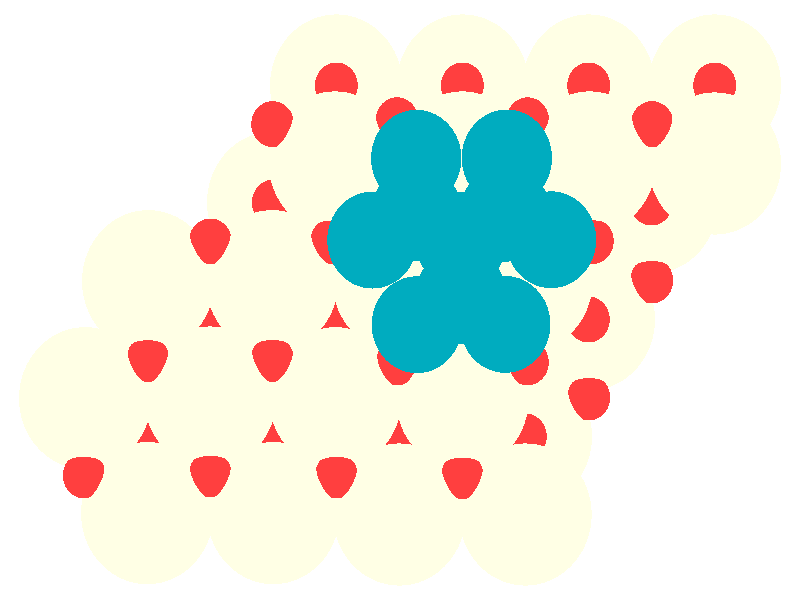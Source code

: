 #include "colors.inc"
#include "finish.inc"

global_settings {assumed_gamma 1 max_trace_level 6}
background {color White}
camera {orthographic
  right -24.63*x up 17.23*y
  direction 1.00*z
  location <0,0,50.00> look_at <0,0,0>}
light_source {<  2.00,   3.00,  40.00> color White
  area_light <0.70, 0, 0>, <0, 0.70, 0>, 3, 3
  adaptive 1 jitter}

#declare simple = finish {phong 0.7}
#declare pale = finish {ambient .5 diffuse .85 roughness .001 specular 0.200 }
#declare intermediate = finish {ambient 0.3 diffuse 0.6 specular 0.10 roughness 0.04 }
#declare vmd = finish {ambient .0 diffuse .65 phong 0.1 phong_size 40. specular 0.500 }
#declare jmol = finish {ambient .2 diffuse .6 specular 1 roughness .001 metallic}
#declare ase2 = finish {ambient 0.05 brilliance 3 diffuse 0.6 metallic specular 0.70 roughness 0.04 reflection 0.15}
#declare ase3 = finish {ambient .15 brilliance 2 diffuse .6 metallic specular 1. roughness .001 reflection .0}
#declare glass = finish {ambient .05 diffuse .3 specular 1. roughness .001}
#declare glass2 = finish {ambient .0 diffuse .3 specular 1. reflection .25 roughness .001}
#declare Rcell = 0.020;
#declare Rbond = 0.100;

#macro atom(LOC, R, COL, TRANS, FIN)
  sphere{LOC, R texture{pigment{color COL transmit TRANS} finish{FIN}}}
#end
#macro constrain(LOC, R, COL, TRANS FIN)
union{torus{R, Rcell rotate 45*z texture{pigment{color COL transmit TRANS} finish{FIN}}}
      torus{R, Rcell rotate -45*z texture{pigment{color COL transmit TRANS} finish{FIN}}}
      translate LOC}
#end

atom(< -1.96,   6.16,  -9.91>, 2.04, rgb <1.00, 1.00, 0.78>, 0.0, ase3) // #0 
atom(<  3.87,  -3.92,  -9.91>, 2.04, rgb <1.00, 1.00, 0.78>, 0.0, ase3) // #1 
atom(< -5.84,  -0.56,  -9.91>, 2.04, rgb <1.00, 1.00, 0.78>, 0.0, ase3) // #2 
atom(<  5.81,  -0.56,  -9.91>, 2.04, rgb <1.00, 1.00, 0.78>, 0.0, ase3) // #3 
atom(<  1.93,   6.16,  -9.91>, 2.04, rgb <1.00, 1.00, 0.78>, 0.0, ase3) // #4 
atom(<  7.75,   2.80,  -9.91>, 2.04, rgb <1.00, 1.00, 0.78>, 0.0, ase3) // #5 
atom(< -1.96,  -0.56,  -9.91>, 2.04, rgb <1.00, 1.00, 0.78>, 0.0, ase3) // #6 
atom(<  9.69,   6.16,  -9.91>, 2.04, rgb <1.00, 1.00, 0.78>, 0.0, ase3) // #7 
atom(<  5.81,   6.16,  -9.91>, 2.04, rgb <1.00, 1.00, 0.78>, 0.0, ase3) // #8 
atom(< -0.02,  -3.92,  -9.91>, 2.04, rgb <1.00, 1.00, 0.78>, 0.0, ase3) // #9 
atom(<  1.93,  -0.56,  -9.91>, 2.04, rgb <1.00, 1.00, 0.78>, 0.0, ase3) // #10 
atom(< -0.02,   2.80,  -9.91>, 2.04, rgb <1.00, 1.00, 0.78>, 0.0, ase3) // #11 
atom(< -7.78,  -3.92,  -9.91>, 2.04, rgb <1.00, 1.00, 0.78>, 0.0, ase3) // #12 
atom(<  3.87,   2.80,  -9.91>, 2.04, rgb <1.00, 1.00, 0.78>, 0.0, ase3) // #13 
atom(< -3.90,   2.80,  -9.91>, 2.04, rgb <1.00, 1.00, 0.78>, 0.0, ase3) // #14 
atom(< -3.90,  -3.92,  -9.91>, 2.04, rgb <1.00, 1.00, 0.78>, 0.0, ase3) // #15 
atom(< -3.90,  -6.12,  -6.79>, 2.04, rgb <1.00, 1.00, 0.78>, 0.0, ase3) // #16 
atom(<  3.89,   0.55,  -6.84>, 2.04, rgb <1.00, 1.00, 0.78>, 0.0, ase3) // #17 
atom(< -1.99,  -2.82,  -6.79>, 2.04, rgb <1.00, 1.00, 0.78>, 0.0, ase3) // #18 
atom(< -0.02,  -6.16,  -6.81>, 2.04, rgb <1.00, 1.00, 0.78>, 0.0, ase3) // #19 
atom(< -0.04,   0.55,  -6.84>, 2.04, rgb <1.00, 1.00, 0.78>, 0.0, ase3) // #20 
atom(<  1.92,  -2.84,  -6.79>, 2.04, rgb <1.00, 1.00, 0.78>, 0.0, ase3) // #21 
atom(<  1.92,   3.95,  -6.84>, 2.04, rgb <1.00, 1.00, 0.78>, 0.0, ase3) // #22 
atom(< -7.75,   0.54,  -6.79>, 2.04, rgb <1.00, 1.00, 0.78>, 0.0, ase3) // #23 
atom(< -7.78,  -6.12,  -6.79>, 2.04, rgb <1.00, 1.00, 0.78>, 0.0, ase3) // #24 
atom(<  9.69,   3.92,  -6.81>, 2.04, rgb <1.00, 1.00, 0.78>, 0.0, ase3) // #25 
atom(< -5.84,  -2.80,  -6.80>, 2.04, rgb <1.00, 1.00, 0.78>, 0.0, ase3) // #26 
atom(< -9.69,  -2.82,  -6.79>, 2.04, rgb <1.00, 1.00, 0.78>, 0.0, ase3) // #27 
atom(< -3.94,   0.54,  -6.79>, 2.04, rgb <1.00, 1.00, 0.78>, 0.0, ase3) // #28 
atom(<  5.84,   3.95,  -6.79>, 2.04, rgb <1.00, 1.00, 0.78>, 0.0, ase3) // #29 
atom(< -2.00,   3.95,  -6.79>, 2.04, rgb <1.00, 1.00, 0.78>, 0.0, ase3) // #30 
atom(<  3.86,  -6.16,  -6.81>, 2.04, rgb <1.00, 1.00, 0.78>, 0.0, ase3) // #31 
atom(< -1.96,   1.68, -10.70>, 0.66, rgb <1.00, 0.05, 0.05>, 0.0, ase3) // #32 
atom(< -7.78,  -1.68, -10.70>, 0.66, rgb <1.00, 0.05, 0.05>, 0.0, ase3) // #33 
atom(< -0.02,   5.04, -10.70>, 0.66, rgb <1.00, 0.05, 0.05>, 0.0, ase3) // #34 
atom(< -9.72,  -5.04, -10.70>, 0.66, rgb <1.00, 0.05, 0.05>, 0.0, ase3) // #35 
atom(<  3.87,  -1.68, -10.70>, 0.66, rgb <1.00, 0.05, 0.05>, 0.0, ase3) // #36 
atom(< -3.90,   5.04, -10.70>, 0.66, rgb <1.00, 0.05, 0.05>, 0.0, ase3) // #37 
atom(<  1.93,   1.68, -10.70>, 0.66, rgb <1.00, 0.05, 0.05>, 0.0, ase3) // #38 
atom(< -5.84,   1.68, -10.70>, 0.66, rgb <1.00, 0.05, 0.05>, 0.0, ase3) // #39 
atom(< -5.84,  -5.04, -10.70>, 0.66, rgb <1.00, 0.05, 0.05>, 0.0, ase3) // #40 
atom(<  7.75,   5.04, -10.70>, 0.66, rgb <1.00, 0.05, 0.05>, 0.0, ase3) // #41 
atom(< -0.02,  -1.68, -10.70>, 0.66, rgb <1.00, 0.05, 0.05>, 0.0, ase3) // #42 
atom(< -1.96,  -5.04, -10.70>, 0.66, rgb <1.00, 0.05, 0.05>, 0.0, ase3) // #43 
atom(< -3.90,  -1.68, -10.70>, 0.66, rgb <1.00, 0.05, 0.05>, 0.0, ase3) // #44 
atom(<  3.87,   5.04, -10.70>, 0.66, rgb <1.00, 0.05, 0.05>, 0.0, ase3) // #45 
atom(<  5.81,   1.68, -10.70>, 0.66, rgb <1.00, 0.05, 0.05>, 0.0, ase3) // #46 
atom(<  1.93,  -5.04, -10.70>, 0.66, rgb <1.00, 0.05, 0.05>, 0.0, ase3) // #47 
atom(< -3.90,  -6.16,  -9.11>, 0.66, rgb <1.00, 0.05, 0.05>, 0.0, ase3) // #48 
atom(< -1.96,  -2.80,  -9.11>, 0.66, rgb <1.00, 0.05, 0.05>, 0.0, ase3) // #49 
atom(< -0.02,  -6.16,  -9.11>, 0.66, rgb <1.00, 0.05, 0.05>, 0.0, ase3) // #50 
atom(< -3.90,   0.56,  -9.11>, 0.66, rgb <1.00, 0.05, 0.05>, 0.0, ase3) // #51 
atom(< -0.02,   0.56,  -9.11>, 0.66, rgb <1.00, 0.05, 0.05>, 0.0, ase3) // #52 
atom(<  7.75,   0.56,  -9.11>, 0.66, rgb <1.00, 0.05, 0.05>, 0.0, ase3) // #53 
atom(<  1.93,  -2.80,  -9.11>, 0.66, rgb <1.00, 0.05, 0.05>, 0.0, ase3) // #54 
atom(< -5.84,  -2.80,  -9.11>, 0.66, rgb <1.00, 0.05, 0.05>, 0.0, ase3) // #55 
atom(<  5.81,  -2.80,  -9.11>, 0.66, rgb <1.00, 0.05, 0.05>, 0.0, ase3) // #56 
atom(< -7.78,  -6.16,  -9.11>, 0.66, rgb <1.00, 0.05, 0.05>, 0.0, ase3) // #57 
atom(<  3.87,   0.56,  -9.11>, 0.66, rgb <1.00, 0.05, 0.05>, 0.0, ase3) // #58 
atom(<  3.87,  -6.16,  -9.11>, 0.66, rgb <1.00, 0.05, 0.05>, 0.0, ase3) // #59 
atom(<  9.69,   3.92,  -9.11>, 0.66, rgb <1.00, 0.05, 0.05>, 0.0, ase3) // #60 
atom(<  5.81,   3.92,  -9.11>, 0.66, rgb <1.00, 0.05, 0.05>, 0.0, ase3) // #61 
atom(< -1.96,   3.92,  -9.11>, 0.66, rgb <1.00, 0.05, 0.05>, 0.0, ase3) // #62 
atom(<  1.93,   3.92,  -9.11>, 0.66, rgb <1.00, 0.05, 0.05>, 0.0, ase3) // #63 
atom(< -0.02,  -3.92,  -7.61>, 0.66, rgb <1.00, 0.05, 0.05>, 0.0, ase3) // #64 
atom(< -3.90,   2.80,  -7.61>, 0.66, rgb <1.00, 0.05, 0.05>, 0.0, ase3) // #65 
atom(<  9.69,   6.16,  -7.62>, 0.66, rgb <1.00, 0.05, 0.05>, 0.0, ase3) // #66 
atom(<  5.81,   6.16,  -7.61>, 0.66, rgb <1.00, 0.05, 0.05>, 0.0, ase3) // #67 
atom(<  7.74,   2.80,  -7.60>, 0.66, rgb <1.00, 0.05, 0.05>, 0.0, ase3) // #68 
atom(<  1.92,  -0.64,  -7.60>, 0.66, rgb <1.00, 0.05, 0.05>, 0.0, ase3) // #69 
atom(< -1.96,   6.16,  -7.61>, 0.66, rgb <1.00, 0.05, 0.05>, 0.0, ase3) // #70 
atom(< -5.84,  -0.56,  -7.61>, 0.66, rgb <1.00, 0.05, 0.05>, 0.0, ase3) // #71 
atom(< -1.95,  -0.56,  -7.59>, 0.66, rgb <1.00, 0.05, 0.05>, 0.0, ase3) // #72 
atom(< -0.08,   2.84,  -7.60>, 0.66, rgb <1.00, 0.05, 0.05>, 0.0, ase3) // #73 
atom(<  5.80,  -0.56,  -7.59>, 0.66, rgb <1.00, 0.05, 0.05>, 0.0, ase3) // #74 
atom(< -3.90,  -3.92,  -7.61>, 0.66, rgb <1.00, 0.05, 0.05>, 0.0, ase3) // #75 
atom(<  3.93,   2.84,  -7.60>, 0.66, rgb <1.00, 0.05, 0.05>, 0.0, ase3) // #76 
atom(<  1.92,   6.16,  -7.59>, 0.66, rgb <1.00, 0.05, 0.05>, 0.0, ase3) // #77 
atom(< -7.78,  -3.92,  -7.61>, 0.66, rgb <1.00, 0.05, 0.05>, 0.0, ase3) // #78 
atom(<  3.86,  -3.92,  -7.61>, 0.66, rgb <1.00, 0.05, 0.05>, 0.0, ase3) // #79 
atom(< -0.09,   5.16,  -5.92>, 0.66, rgb <1.00, 0.05, 0.05>, 0.0, ase3) // #80 
atom(<  7.76,   5.05,  -6.03>, 0.66, rgb <1.00, 0.05, 0.05>, 0.0, ase3) // #81 
atom(<  3.93,   5.16,  -5.91>, 0.66, rgb <1.00, 0.05, 0.05>, 0.0, ase3) // #82 
atom(< -9.72,  -5.04,  -6.03>, 0.66, rgb <1.00, 0.05, 0.05>, 0.0, ase3) // #83 
atom(< -2.10,   1.69,  -5.92>, 0.66, rgb <1.00, 0.05, 0.05>, 0.0, ase3) // #84 
atom(< -3.93,  -1.69,  -6.03>, 0.66, rgb <1.00, 0.05, 0.05>, 0.0, ase3) // #85 
atom(< -5.84,  -5.01,  -6.03>, 0.66, rgb <1.00, 0.05, 0.05>, 0.0, ase3) // #86 
atom(< -7.76,  -1.70,  -6.03>, 0.66, rgb <1.00, 0.05, 0.05>, 0.0, ase3) // #87 
atom(<  1.92,   1.68,  -6.34>, 0.66, rgb <1.00, 0.05, 0.05>, 0.0, ase3) // #88 
atom(< -0.08,  -1.79,  -5.91>, 0.66, rgb <1.00, 0.05, 0.05>, 0.0, ase3) // #89 
atom(< -1.96,  -5.04,  -6.03>, 0.66, rgb <1.00, 0.05, 0.05>, 0.0, ase3) // #90 
atom(< -5.84,   1.68,  -6.03>, 0.66, rgb <1.00, 0.05, 0.05>, 0.0, ase3) // #91 
atom(<  5.92,   1.69,  -5.90>, 0.66, rgb <1.00, 0.05, 0.05>, 0.0, ase3) // #92 
atom(<  3.92,  -1.79,  -5.91>, 0.66, rgb <1.00, 0.05, 0.05>, 0.0, ase3) // #93 
atom(<  1.92,  -5.06,  -6.04>, 0.66, rgb <1.00, 0.05, 0.05>, 0.0, ase3) // #94 
atom(< -3.92,   5.05,  -6.04>, 0.66, rgb <1.00, 0.05, 0.05>, 0.0, ase3) // #95 
atom(<  0.52,  -0.71,  -4.23>, 1.39, rgb <0.00, 0.41, 0.52>, 0.0, ase3) // #96 
atom(<  3.24,   2.49,  -2.13>, 1.39, rgb <0.00, 0.41, 0.52>, 0.0, ase3) // #97 
atom(<  1.89,   1.70,  -4.30>, 1.39, rgb <0.00, 0.41, 0.52>, 0.0, ase3) // #98 
atom(<  0.51,   2.50,  -2.13>, 1.39, rgb <0.00, 0.41, 0.52>, 0.0, ase3) // #99 
atom(<  4.65,   1.73,  -4.24>, 1.39, rgb <0.00, 0.41, 0.52>, 0.0, ase3) // #100 
atom(< -0.85,   1.72,  -4.24>, 1.39, rgb <0.00, 0.41, 0.52>, 0.0, ase3) // #101 
atom(<  3.29,   4.08,  -4.24>, 1.39, rgb <0.00, 0.41, 0.52>, 0.0, ase3) // #102 
atom(<  0.50,   4.07,  -4.24>, 1.39, rgb <0.00, 0.41, 0.52>, 0.0, ase3) // #103 
atom(<  1.88,   0.13,  -2.13>, 1.39, rgb <0.00, 0.41, 0.52>, 0.0, ase3) // #104 
atom(<  3.24,  -0.70,  -4.25>, 1.39, rgb <0.00, 0.41, 0.52>, 0.0, ase3) // #105 
atom(<  1.85,   1.72,   0.00>, 1.39, rgb <0.00, 0.41, 0.52>, 0.0, ase3) // #106 
